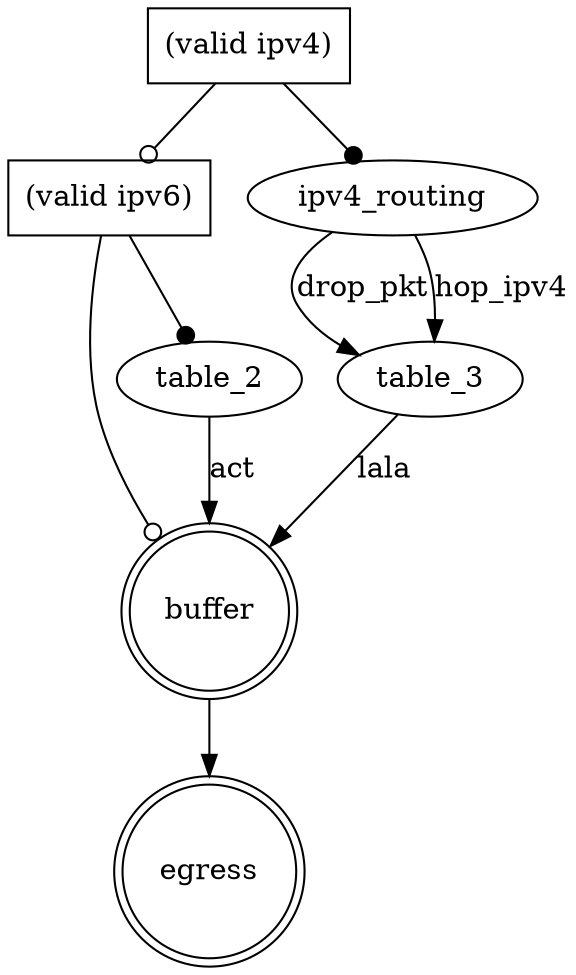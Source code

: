 digraph g {
   buffer [shape=doublecircle];
   egress [shape=doublecircle];
   _condition_0 [shape=box label="(valid ipv4)"];
   _condition_0 -> _condition_2 [arrowhead=odot];
   _condition_2 [shape=box label="(valid ipv6)"];
   _condition_2 -> buffer [arrowhead=odot];
   _condition_2 -> table_2 [arrowhead=dot];
   table_2 [shape=ellipse];
   table_2 -> buffer [arrowhead=normal label="act"];
   _condition_0 -> ipv4_routing [arrowhead=dot];
   ipv4_routing [shape=ellipse];
   ipv4_routing -> table_3 [arrowhead=normal label="drop_pkt"];
   table_3 [shape=ellipse];
   table_3 -> buffer [arrowhead=normal label="lala"];
   ipv4_routing -> table_3 [arrowhead=normal label="hop_ipv4"];
   buffer -> egress [arrowhead=normal]
}
